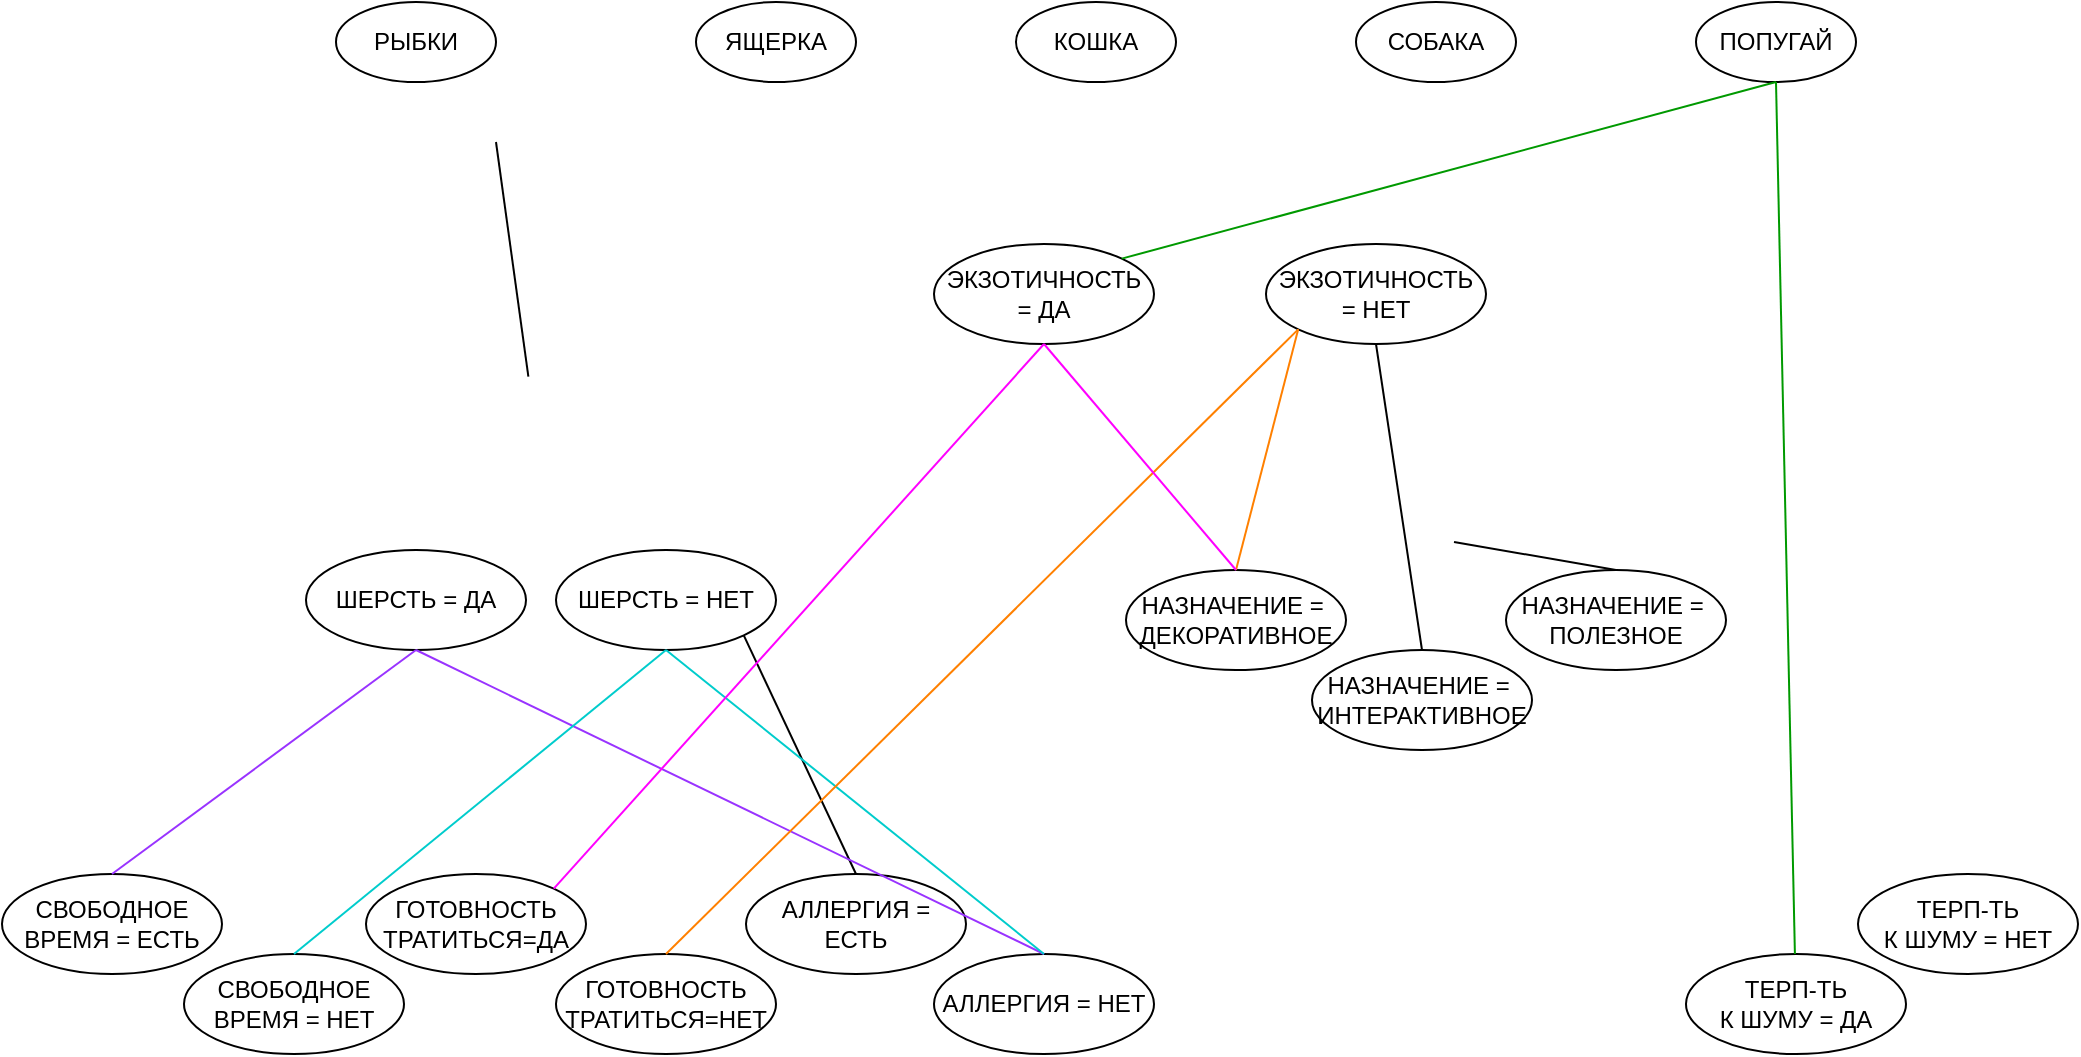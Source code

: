 <mxfile version="13.7.7" type="device"><diagram id="SbXkcMs4brSgWsm4Fp1O" name="Page-1"><mxGraphModel dx="1221" dy="645" grid="1" gridSize="10" guides="1" tooltips="1" connect="1" arrows="1" fold="1" page="1" pageScale="1" pageWidth="1169" pageHeight="827" math="0" shadow="0"><root><mxCell id="0"/><mxCell id="1" parent="0"/><mxCell id="ouHIPHWExu8ZFQbXE0Wu-4" value="ЯЩЕРКА" style="ellipse;whiteSpace=wrap;html=1;" vertex="1" parent="1"><mxGeometry x="415" y="40" width="80" height="40" as="geometry"/></mxCell><mxCell id="ouHIPHWExu8ZFQbXE0Wu-5" value="РЫБКИ" style="ellipse;whiteSpace=wrap;html=1;" vertex="1" parent="1"><mxGeometry x="235" y="40" width="80" height="40" as="geometry"/></mxCell><mxCell id="ouHIPHWExu8ZFQbXE0Wu-6" value="КОШКА" style="ellipse;whiteSpace=wrap;html=1;" vertex="1" parent="1"><mxGeometry x="575" y="40" width="80" height="40" as="geometry"/></mxCell><mxCell id="ouHIPHWExu8ZFQbXE0Wu-10" value="СОБАКА" style="ellipse;whiteSpace=wrap;html=1;" vertex="1" parent="1"><mxGeometry x="745" y="40" width="80" height="40" as="geometry"/></mxCell><mxCell id="ouHIPHWExu8ZFQbXE0Wu-11" value="ПОПУГАЙ" style="ellipse;whiteSpace=wrap;html=1;" vertex="1" parent="1"><mxGeometry x="915" y="40" width="80" height="40" as="geometry"/></mxCell><mxCell id="ouHIPHWExu8ZFQbXE0Wu-13" value="СВОБОДНОЕ &lt;br&gt;ВРЕМЯ = ЕСТЬ" style="ellipse;whiteSpace=wrap;html=1;" vertex="1" parent="1"><mxGeometry x="68" y="476" width="110" height="50" as="geometry"/></mxCell><mxCell id="ouHIPHWExu8ZFQbXE0Wu-14" value="СВОБОДНОЕ &lt;br&gt;ВРЕМЯ = НЕТ" style="ellipse;whiteSpace=wrap;html=1;" vertex="1" parent="1"><mxGeometry x="159" y="516" width="110" height="50" as="geometry"/></mxCell><mxCell id="ouHIPHWExu8ZFQbXE0Wu-15" value="ГОТОВНОСТЬ&lt;br&gt;ТРАТИТЬСЯ=ДА" style="ellipse;whiteSpace=wrap;html=1;" vertex="1" parent="1"><mxGeometry x="250" y="476" width="110" height="50" as="geometry"/></mxCell><mxCell id="ouHIPHWExu8ZFQbXE0Wu-16" value="ГОТОВНОСТЬ&lt;br&gt;ТРАТИТЬСЯ=НЕТ" style="ellipse;whiteSpace=wrap;html=1;" vertex="1" parent="1"><mxGeometry x="345" y="516" width="110" height="50" as="geometry"/></mxCell><mxCell id="ouHIPHWExu8ZFQbXE0Wu-17" value="АЛЛЕРГИЯ = ЕСТЬ" style="ellipse;whiteSpace=wrap;html=1;" vertex="1" parent="1"><mxGeometry x="440" y="476" width="110" height="50" as="geometry"/></mxCell><mxCell id="ouHIPHWExu8ZFQbXE0Wu-28" style="rounded=0;orthogonalLoop=1;jettySize=auto;html=1;exitX=0.5;exitY=0;exitDx=0;exitDy=0;entryX=1;entryY=1;entryDx=0;entryDy=0;endArrow=none;endFill=0;" edge="1" parent="1" source="ouHIPHWExu8ZFQbXE0Wu-17" target="ouHIPHWExu8ZFQbXE0Wu-27"><mxGeometry relative="1" as="geometry"/></mxCell><mxCell id="ouHIPHWExu8ZFQbXE0Wu-18" value="АЛЛЕРГИЯ = НЕТ" style="ellipse;whiteSpace=wrap;html=1;" vertex="1" parent="1"><mxGeometry x="534" y="516" width="110" height="50" as="geometry"/></mxCell><mxCell id="ouHIPHWExu8ZFQbXE0Wu-19" value="НАЗНАЧЕНИЕ =&amp;nbsp;&lt;br&gt;ДЕКОРАТИВНОЕ" style="ellipse;whiteSpace=wrap;html=1;" vertex="1" parent="1"><mxGeometry x="630" y="324" width="110" height="50" as="geometry"/></mxCell><mxCell id="ouHIPHWExu8ZFQbXE0Wu-20" value="НАЗНАЧЕНИЕ =&amp;nbsp;&lt;br&gt;ИНТЕРАКТИВНОЕ" style="ellipse;whiteSpace=wrap;html=1;" vertex="1" parent="1"><mxGeometry x="723" y="364" width="110" height="50" as="geometry"/></mxCell><mxCell id="ouHIPHWExu8ZFQbXE0Wu-21" value="НАЗНАЧЕНИЕ =&amp;nbsp;&lt;br&gt;ПОЛЕЗНОЕ" style="ellipse;whiteSpace=wrap;html=1;" vertex="1" parent="1"><mxGeometry x="820" y="324" width="110" height="50" as="geometry"/></mxCell><mxCell id="ouHIPHWExu8ZFQbXE0Wu-22" value="ТЕРП-ТЬ&lt;br&gt;К ШУМУ = ДА" style="ellipse;whiteSpace=wrap;html=1;" vertex="1" parent="1"><mxGeometry x="910" y="516" width="110" height="50" as="geometry"/></mxCell><mxCell id="ouHIPHWExu8ZFQbXE0Wu-23" value="ТЕРП-ТЬ&lt;br&gt;К ШУМУ = НЕТ" style="ellipse;whiteSpace=wrap;html=1;" vertex="1" parent="1"><mxGeometry x="996" y="476" width="110" height="50" as="geometry"/></mxCell><mxCell id="ouHIPHWExu8ZFQbXE0Wu-26" value="ШЕРСТЬ = ДА" style="ellipse;whiteSpace=wrap;html=1;" vertex="1" parent="1"><mxGeometry x="220" y="314" width="110" height="50" as="geometry"/></mxCell><mxCell id="ouHIPHWExu8ZFQbXE0Wu-27" value="ШЕРСТЬ = НЕТ" style="ellipse;whiteSpace=wrap;html=1;" vertex="1" parent="1"><mxGeometry x="345" y="314" width="110" height="50" as="geometry"/></mxCell><mxCell id="ouHIPHWExu8ZFQbXE0Wu-29" style="rounded=0;orthogonalLoop=1;jettySize=auto;html=1;entryX=0.5;entryY=1;entryDx=0;entryDy=0;endArrow=none;endFill=0;exitX=0.5;exitY=0;exitDx=0;exitDy=0;strokeColor=#9933FF;" edge="1" parent="1" source="ouHIPHWExu8ZFQbXE0Wu-18" target="ouHIPHWExu8ZFQbXE0Wu-26"><mxGeometry relative="1" as="geometry"><mxPoint x="390" y="360" as="sourcePoint"/><mxPoint x="343.82" y="290" as="targetPoint"/></mxGeometry></mxCell><mxCell id="ouHIPHWExu8ZFQbXE0Wu-30" style="rounded=0;orthogonalLoop=1;jettySize=auto;html=1;entryX=0.5;entryY=1;entryDx=0;entryDy=0;endArrow=none;endFill=0;exitX=0.5;exitY=0;exitDx=0;exitDy=0;strokeColor=#9933FF;" edge="1" parent="1" source="ouHIPHWExu8ZFQbXE0Wu-13" target="ouHIPHWExu8ZFQbXE0Wu-26"><mxGeometry relative="1" as="geometry"><mxPoint x="269" y="350" as="sourcePoint"/><mxPoint x="390" y="210" as="targetPoint"/></mxGeometry></mxCell><mxCell id="ouHIPHWExu8ZFQbXE0Wu-31" style="rounded=0;orthogonalLoop=1;jettySize=auto;html=1;entryX=0.5;entryY=1;entryDx=0;entryDy=0;endArrow=none;endFill=0;exitX=0.5;exitY=0;exitDx=0;exitDy=0;strokeColor=#00CCCC;" edge="1" parent="1" source="ouHIPHWExu8ZFQbXE0Wu-18" target="ouHIPHWExu8ZFQbXE0Wu-27"><mxGeometry relative="1" as="geometry"><mxPoint x="133.0" y="440" as="sourcePoint"/><mxPoint x="681.194" y="332.716" as="targetPoint"/></mxGeometry></mxCell><mxCell id="ouHIPHWExu8ZFQbXE0Wu-32" style="rounded=0;orthogonalLoop=1;jettySize=auto;html=1;endArrow=none;endFill=0;exitX=0.5;exitY=0;exitDx=0;exitDy=0;strokeColor=#00CCCC;entryX=0.5;entryY=1;entryDx=0;entryDy=0;" edge="1" parent="1" source="ouHIPHWExu8ZFQbXE0Wu-14" target="ouHIPHWExu8ZFQbXE0Wu-27"><mxGeometry relative="1" as="geometry"><mxPoint x="599" y="480" as="sourcePoint"/><mxPoint x="630" y="313" as="targetPoint"/></mxGeometry></mxCell><mxCell id="ouHIPHWExu8ZFQbXE0Wu-34" value="ЭКЗОТИЧНОСТЬ&lt;br&gt;= НЕТ" style="ellipse;whiteSpace=wrap;html=1;" vertex="1" parent="1"><mxGeometry x="700" y="161" width="110" height="50" as="geometry"/></mxCell><mxCell id="ouHIPHWExu8ZFQbXE0Wu-35" value="ЭКЗОТИЧНОСТЬ&lt;br&gt;= ДА" style="ellipse;whiteSpace=wrap;html=1;" vertex="1" parent="1"><mxGeometry x="534" y="161" width="110" height="50" as="geometry"/></mxCell><mxCell id="ouHIPHWExu8ZFQbXE0Wu-36" style="rounded=0;orthogonalLoop=1;jettySize=auto;html=1;endArrow=none;endFill=0;exitX=0.5;exitY=0;exitDx=0;exitDy=0;strokeColor=#FF8000;entryX=0;entryY=1;entryDx=0;entryDy=0;" edge="1" parent="1" source="ouHIPHWExu8ZFQbXE0Wu-19" target="ouHIPHWExu8ZFQbXE0Wu-34"><mxGeometry relative="1" as="geometry"><mxPoint x="660" y="400" as="sourcePoint"/><mxPoint x="900" y="340" as="targetPoint"/></mxGeometry></mxCell><mxCell id="ouHIPHWExu8ZFQbXE0Wu-38" style="rounded=0;orthogonalLoop=1;jettySize=auto;html=1;endArrow=none;endFill=0;exitX=0.5;exitY=0;exitDx=0;exitDy=0;strokeColor=#FF8000;entryX=0;entryY=1;entryDx=0;entryDy=0;" edge="1" parent="1" source="ouHIPHWExu8ZFQbXE0Wu-16" target="ouHIPHWExu8ZFQbXE0Wu-34"><mxGeometry relative="1" as="geometry"><mxPoint x="695" y="440" as="sourcePoint"/><mxPoint x="850" y="320" as="targetPoint"/></mxGeometry></mxCell><mxCell id="ouHIPHWExu8ZFQbXE0Wu-40" style="rounded=0;orthogonalLoop=1;jettySize=auto;html=1;endArrow=none;endFill=0;exitX=0.5;exitY=0;exitDx=0;exitDy=0;entryX=0.5;entryY=1;entryDx=0;entryDy=0;strokeColor=#FF00FF;" edge="1" parent="1" source="ouHIPHWExu8ZFQbXE0Wu-19" target="ouHIPHWExu8ZFQbXE0Wu-35"><mxGeometry relative="1" as="geometry"><mxPoint x="841.81" y="387.28" as="sourcePoint"/><mxPoint x="723.004" y="269.996" as="targetPoint"/></mxGeometry></mxCell><mxCell id="ouHIPHWExu8ZFQbXE0Wu-41" style="rounded=0;orthogonalLoop=1;jettySize=auto;html=1;endArrow=none;endFill=0;exitX=1;exitY=0;exitDx=0;exitDy=0;entryX=0.5;entryY=1;entryDx=0;entryDy=0;strokeColor=#FF00FF;" edge="1" parent="1" source="ouHIPHWExu8ZFQbXE0Wu-15" target="ouHIPHWExu8ZFQbXE0Wu-35"><mxGeometry relative="1" as="geometry"><mxPoint x="695" y="440" as="sourcePoint"/><mxPoint x="805" y="250" as="targetPoint"/></mxGeometry></mxCell><mxCell id="ouHIPHWExu8ZFQbXE0Wu-42" style="rounded=0;orthogonalLoop=1;jettySize=auto;html=1;exitX=0.5;exitY=0;exitDx=0;exitDy=0;entryX=0.5;entryY=1;entryDx=0;entryDy=0;endArrow=none;endFill=0;" edge="1" parent="1" source="ouHIPHWExu8ZFQbXE0Wu-20" target="ouHIPHWExu8ZFQbXE0Wu-34"><mxGeometry relative="1" as="geometry"><mxPoint x="505" y="440" as="sourcePoint"/><mxPoint x="488.806" y="322.716" as="targetPoint"/></mxGeometry></mxCell><mxCell id="ouHIPHWExu8ZFQbXE0Wu-43" style="rounded=0;orthogonalLoop=1;jettySize=auto;html=1;exitX=0.5;exitY=0;exitDx=0;exitDy=0;endArrow=none;endFill=0;" edge="1" parent="1" source="ouHIPHWExu8ZFQbXE0Wu-21"><mxGeometry relative="1" as="geometry"><mxPoint x="788" y="480" as="sourcePoint"/><mxPoint x="794" y="310" as="targetPoint"/></mxGeometry></mxCell><mxCell id="ouHIPHWExu8ZFQbXE0Wu-44" style="rounded=0;orthogonalLoop=1;jettySize=auto;html=1;entryX=0.5;entryY=1;entryDx=0;entryDy=0;endArrow=none;endFill=0;strokeColor=#009900;exitX=1;exitY=0;exitDx=0;exitDy=0;" edge="1" parent="1" source="ouHIPHWExu8ZFQbXE0Wu-35" target="ouHIPHWExu8ZFQbXE0Wu-11"><mxGeometry relative="1" as="geometry"><mxPoint x="559" y="270" as="sourcePoint"/><mxPoint x="459.996" y="99.996" as="targetPoint"/></mxGeometry></mxCell><mxCell id="ouHIPHWExu8ZFQbXE0Wu-45" style="rounded=0;orthogonalLoop=1;jettySize=auto;html=1;entryX=0.5;entryY=1;entryDx=0;entryDy=0;endArrow=none;endFill=0;strokeColor=#009900;" edge="1" parent="1" source="ouHIPHWExu8ZFQbXE0Wu-22" target="ouHIPHWExu8ZFQbXE0Wu-11"><mxGeometry relative="1" as="geometry"><mxPoint x="569" y="280" as="sourcePoint"/><mxPoint x="965" y="90" as="targetPoint"/></mxGeometry></mxCell><mxCell id="ouHIPHWExu8ZFQbXE0Wu-46" style="rounded=0;orthogonalLoop=1;jettySize=auto;html=1;exitX=0.5;exitY=0;exitDx=0;exitDy=0;entryX=1;entryY=1;entryDx=0;entryDy=0;endArrow=none;endFill=0;" edge="1" parent="1"><mxGeometry relative="1" as="geometry"><mxPoint x="331.19" y="227.28" as="sourcePoint"/><mxPoint x="314.996" y="109.996" as="targetPoint"/></mxGeometry></mxCell></root></mxGraphModel></diagram></mxfile>